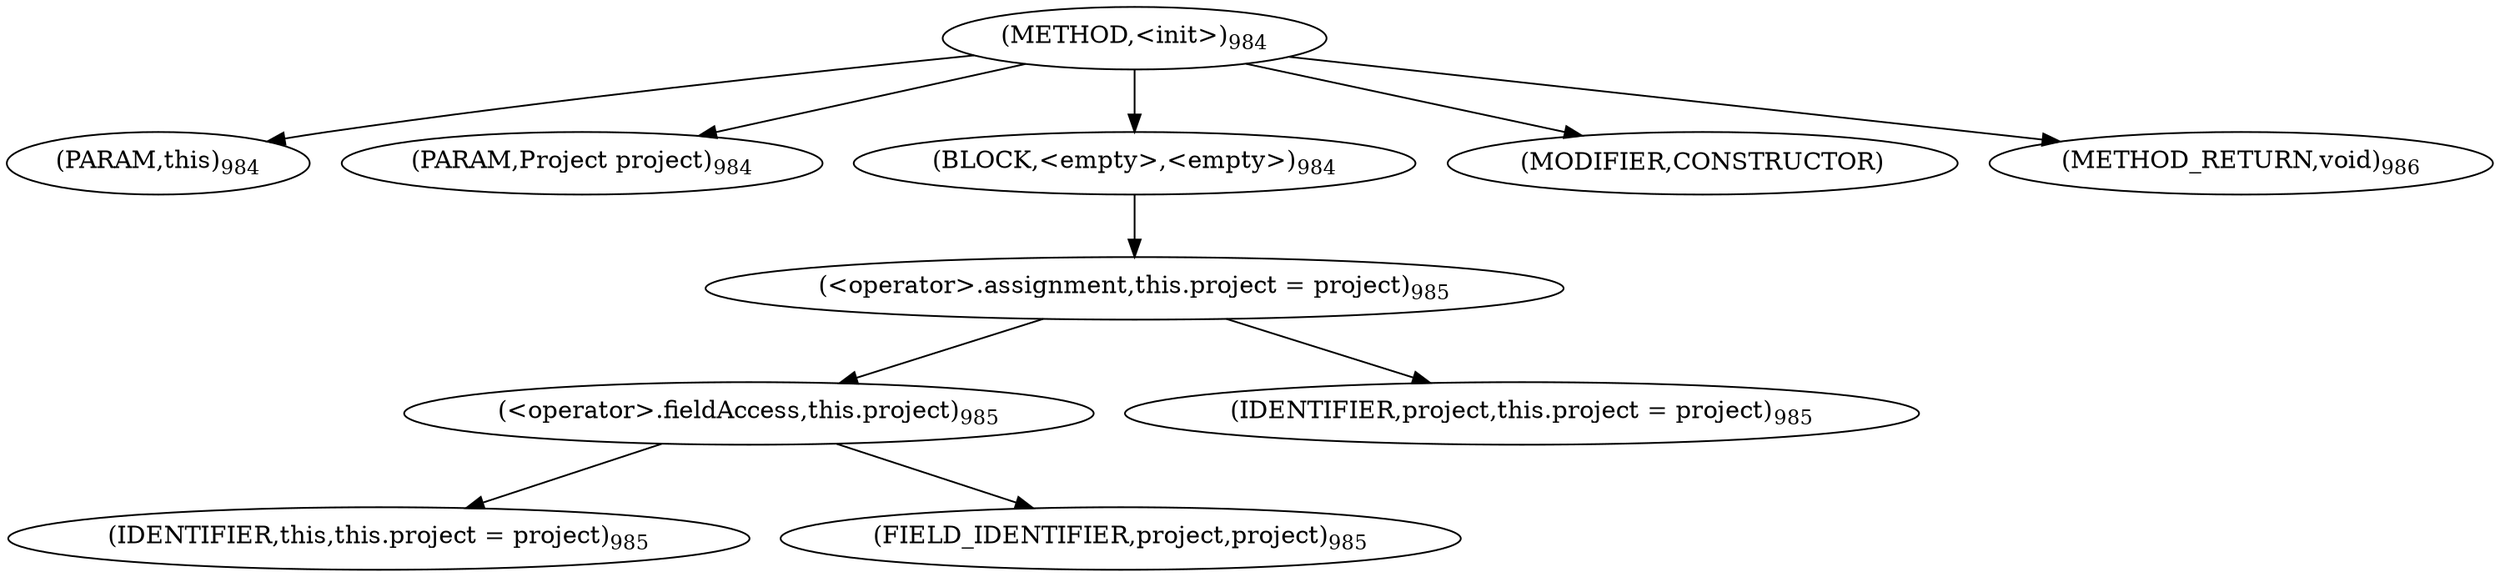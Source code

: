 digraph "&lt;init&gt;" {  
"2257" [label = <(METHOD,&lt;init&gt;)<SUB>984</SUB>> ]
"72" [label = <(PARAM,this)<SUB>984</SUB>> ]
"2258" [label = <(PARAM,Project project)<SUB>984</SUB>> ]
"2259" [label = <(BLOCK,&lt;empty&gt;,&lt;empty&gt;)<SUB>984</SUB>> ]
"2260" [label = <(&lt;operator&gt;.assignment,this.project = project)<SUB>985</SUB>> ]
"2261" [label = <(&lt;operator&gt;.fieldAccess,this.project)<SUB>985</SUB>> ]
"71" [label = <(IDENTIFIER,this,this.project = project)<SUB>985</SUB>> ]
"2262" [label = <(FIELD_IDENTIFIER,project,project)<SUB>985</SUB>> ]
"2263" [label = <(IDENTIFIER,project,this.project = project)<SUB>985</SUB>> ]
"2264" [label = <(MODIFIER,CONSTRUCTOR)> ]
"2265" [label = <(METHOD_RETURN,void)<SUB>986</SUB>> ]
  "2257" -> "72" 
  "2257" -> "2258" 
  "2257" -> "2259" 
  "2257" -> "2264" 
  "2257" -> "2265" 
  "2259" -> "2260" 
  "2260" -> "2261" 
  "2260" -> "2263" 
  "2261" -> "71" 
  "2261" -> "2262" 
}
